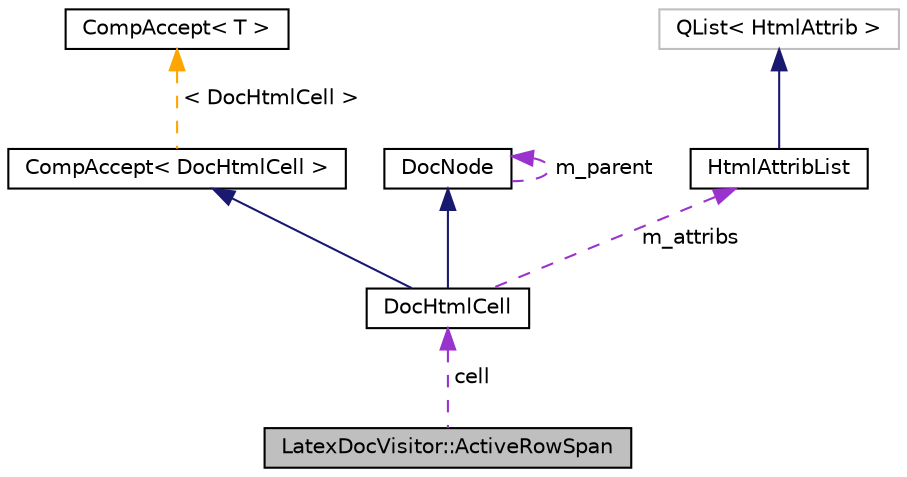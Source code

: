 digraph "LatexDocVisitor::ActiveRowSpan"
{
 // INTERACTIVE_SVG=YES
  edge [fontname="Helvetica",fontsize="10",labelfontname="Helvetica",labelfontsize="10"];
  node [fontname="Helvetica",fontsize="10",shape=record];
  Node1 [label="LatexDocVisitor::ActiveRowSpan",height=0.2,width=0.4,color="black", fillcolor="grey75", style="filled", fontcolor="black"];
  Node2 -> Node1 [dir="back",color="darkorchid3",fontsize="10",style="dashed",label=" cell" ,fontname="Helvetica"];
  Node2 [label="DocHtmlCell",height=0.2,width=0.4,color="black", fillcolor="white", style="filled",URL="$d1/d56/class_doc_html_cell.html",tooltip="Node representing a HTML table cell. "];
  Node3 -> Node2 [dir="back",color="midnightblue",fontsize="10",style="solid",fontname="Helvetica"];
  Node3 [label="CompAccept\< DocHtmlCell \>",height=0.2,width=0.4,color="black", fillcolor="white", style="filled",URL="$d7/da3/class_comp_accept.html"];
  Node4 -> Node3 [dir="back",color="orange",fontsize="10",style="dashed",label=" \< DocHtmlCell \>" ,fontname="Helvetica"];
  Node4 [label="CompAccept\< T \>",height=0.2,width=0.4,color="black", fillcolor="white", style="filled",URL="$d7/da3/class_comp_accept.html",tooltip="Default accept implementation for compound nodes in the abstract syntax tree. "];
  Node5 -> Node2 [dir="back",color="midnightblue",fontsize="10",style="solid",fontname="Helvetica"];
  Node5 [label="DocNode",height=0.2,width=0.4,color="black", fillcolor="white", style="filled",URL="$d9/d0e/class_doc_node.html",tooltip="Abstract node interface with type information. "];
  Node5 -> Node5 [dir="back",color="darkorchid3",fontsize="10",style="dashed",label=" m_parent" ,fontname="Helvetica"];
  Node6 -> Node2 [dir="back",color="darkorchid3",fontsize="10",style="dashed",label=" m_attribs" ,fontname="Helvetica"];
  Node6 [label="HtmlAttribList",height=0.2,width=0.4,color="black", fillcolor="white", style="filled",URL="$db/d4d/class_html_attrib_list.html",tooltip="A list of Html attributes. "];
  Node7 -> Node6 [dir="back",color="midnightblue",fontsize="10",style="solid",fontname="Helvetica"];
  Node7 [label="QList\< HtmlAttrib \>",height=0.2,width=0.4,color="grey75", fillcolor="white", style="filled"];
}
